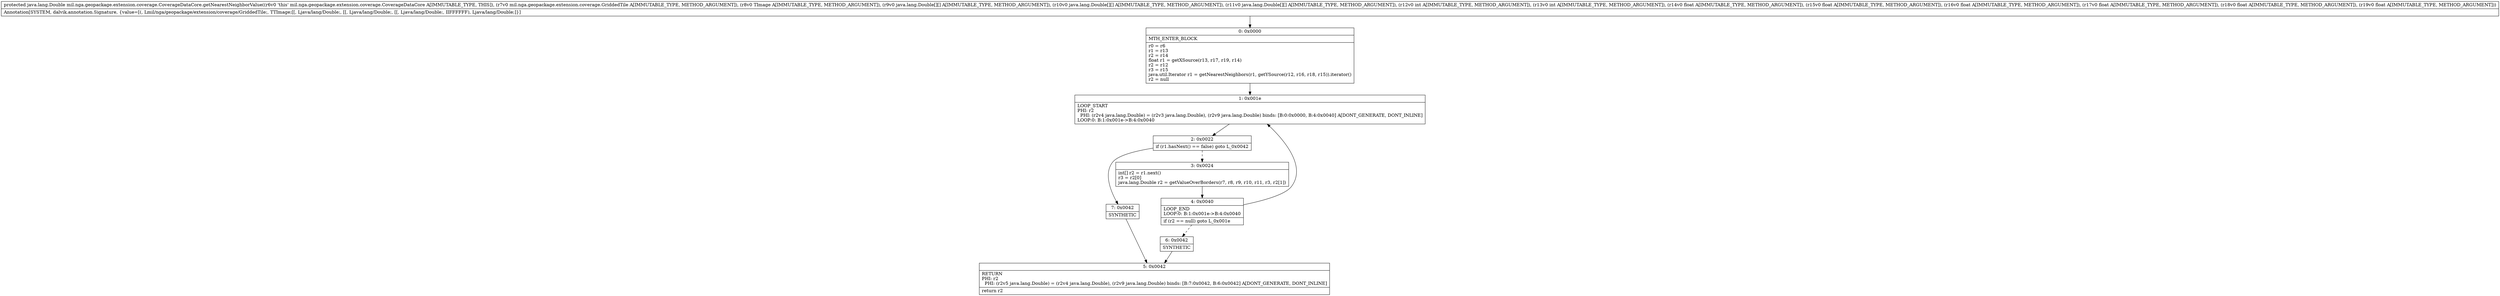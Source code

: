 digraph "CFG formil.nga.geopackage.extension.coverage.CoverageDataCore.getNearestNeighborValue(Lmil\/nga\/geopackage\/extension\/coverage\/GriddedTile;Lmil\/nga\/geopackage\/extension\/coverage\/CoverageDataImage;[[Ljava\/lang\/Double;[[Ljava\/lang\/Double;[[Ljava\/lang\/Double;IIFFFFFF)Ljava\/lang\/Double;" {
Node_0 [shape=record,label="{0\:\ 0x0000|MTH_ENTER_BLOCK\l|r0 = r6\lr1 = r13\lr2 = r14\lfloat r1 = getXSource(r13, r17, r19, r14)\lr2 = r12\lr3 = r15\ljava.util.Iterator r1 = getNearestNeighbors(r1, getYSource(r12, r16, r18, r15)).iterator()\lr2 = null\l}"];
Node_1 [shape=record,label="{1\:\ 0x001e|LOOP_START\lPHI: r2 \l  PHI: (r2v4 java.lang.Double) = (r2v3 java.lang.Double), (r2v9 java.lang.Double) binds: [B:0:0x0000, B:4:0x0040] A[DONT_GENERATE, DONT_INLINE]\lLOOP:0: B:1:0x001e\-\>B:4:0x0040\l}"];
Node_2 [shape=record,label="{2\:\ 0x0022|if (r1.hasNext() == false) goto L_0x0042\l}"];
Node_3 [shape=record,label="{3\:\ 0x0024|int[] r2 = r1.next()\lr3 = r2[0]\ljava.lang.Double r2 = getValueOverBorders(r7, r8, r9, r10, r11, r3, r2[1])\l}"];
Node_4 [shape=record,label="{4\:\ 0x0040|LOOP_END\lLOOP:0: B:1:0x001e\-\>B:4:0x0040\l|if (r2 == null) goto L_0x001e\l}"];
Node_5 [shape=record,label="{5\:\ 0x0042|RETURN\lPHI: r2 \l  PHI: (r2v5 java.lang.Double) = (r2v4 java.lang.Double), (r2v9 java.lang.Double) binds: [B:7:0x0042, B:6:0x0042] A[DONT_GENERATE, DONT_INLINE]\l|return r2\l}"];
Node_6 [shape=record,label="{6\:\ 0x0042|SYNTHETIC\l}"];
Node_7 [shape=record,label="{7\:\ 0x0042|SYNTHETIC\l}"];
MethodNode[shape=record,label="{protected java.lang.Double mil.nga.geopackage.extension.coverage.CoverageDataCore.getNearestNeighborValue((r6v0 'this' mil.nga.geopackage.extension.coverage.CoverageDataCore A[IMMUTABLE_TYPE, THIS]), (r7v0 mil.nga.geopackage.extension.coverage.GriddedTile A[IMMUTABLE_TYPE, METHOD_ARGUMENT]), (r8v0 TImage A[IMMUTABLE_TYPE, METHOD_ARGUMENT]), (r9v0 java.lang.Double[][] A[IMMUTABLE_TYPE, METHOD_ARGUMENT]), (r10v0 java.lang.Double[][] A[IMMUTABLE_TYPE, METHOD_ARGUMENT]), (r11v0 java.lang.Double[][] A[IMMUTABLE_TYPE, METHOD_ARGUMENT]), (r12v0 int A[IMMUTABLE_TYPE, METHOD_ARGUMENT]), (r13v0 int A[IMMUTABLE_TYPE, METHOD_ARGUMENT]), (r14v0 float A[IMMUTABLE_TYPE, METHOD_ARGUMENT]), (r15v0 float A[IMMUTABLE_TYPE, METHOD_ARGUMENT]), (r16v0 float A[IMMUTABLE_TYPE, METHOD_ARGUMENT]), (r17v0 float A[IMMUTABLE_TYPE, METHOD_ARGUMENT]), (r18v0 float A[IMMUTABLE_TYPE, METHOD_ARGUMENT]), (r19v0 float A[IMMUTABLE_TYPE, METHOD_ARGUMENT]))  | Annotation[SYSTEM, dalvik.annotation.Signature, \{value=[(, Lmil\/nga\/geopackage\/extension\/coverage\/GriddedTile;, TTImage;[[, Ljava\/lang\/Double;, [[, Ljava\/lang\/Double;, [[, Ljava\/lang\/Double;, IIFFFFFF), Ljava\/lang\/Double;]\}]\l}"];
MethodNode -> Node_0;
Node_0 -> Node_1;
Node_1 -> Node_2;
Node_2 -> Node_3[style=dashed];
Node_2 -> Node_7;
Node_3 -> Node_4;
Node_4 -> Node_1;
Node_4 -> Node_6[style=dashed];
Node_6 -> Node_5;
Node_7 -> Node_5;
}


